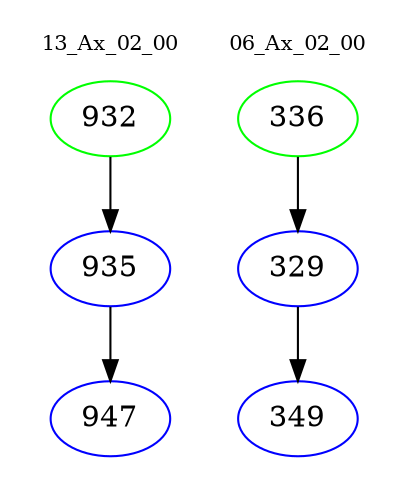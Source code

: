 digraph{
subgraph cluster_0 {
color = white
label = "13_Ax_02_00";
fontsize=10;
T0_932 [label="932", color="green"]
T0_932 -> T0_935 [color="black"]
T0_935 [label="935", color="blue"]
T0_935 -> T0_947 [color="black"]
T0_947 [label="947", color="blue"]
}
subgraph cluster_1 {
color = white
label = "06_Ax_02_00";
fontsize=10;
T1_336 [label="336", color="green"]
T1_336 -> T1_329 [color="black"]
T1_329 [label="329", color="blue"]
T1_329 -> T1_349 [color="black"]
T1_349 [label="349", color="blue"]
}
}

